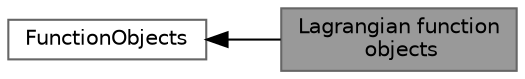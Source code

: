 digraph "Lagrangian function objects"
{
 // LATEX_PDF_SIZE
  bgcolor="transparent";
  edge [fontname=Helvetica,fontsize=10,labelfontname=Helvetica,labelfontsize=10];
  node [fontname=Helvetica,fontsize=10,shape=box,height=0.2,width=0.4];
  rankdir=LR;
  Node2 [id="Node000002",label="FunctionObjects",height=0.2,width=0.4,color="grey40", fillcolor="white", style="filled",URL="$group__grpFunctionObjects.html",tooltip=" "];
  Node1 [id="Node000001",label="Lagrangian function\l objects",height=0.2,width=0.4,color="gray40", fillcolor="grey60", style="filled", fontcolor="black",tooltip=" "];
  Node2->Node1 [shape=plaintext, dir="back", style="solid"];
}
